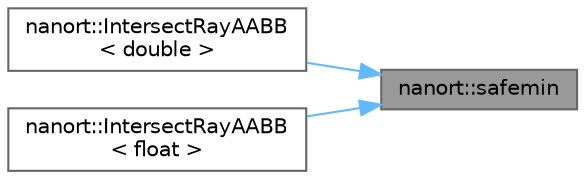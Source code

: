 digraph "nanort::safemin"
{
 // LATEX_PDF_SIZE
  bgcolor="transparent";
  edge [fontname=Helvetica,fontsize=10,labelfontname=Helvetica,labelfontsize=10];
  node [fontname=Helvetica,fontsize=10,shape=box,height=0.2,width=0.4];
  rankdir="RL";
  Node1 [label="nanort::safemin",height=0.2,width=0.4,color="gray40", fillcolor="grey60", style="filled", fontcolor="black",tooltip=" "];
  Node1 -> Node2 [dir="back",color="steelblue1",style="solid"];
  Node2 [label="nanort::IntersectRayAABB\l\< double \>",height=0.2,width=0.4,color="grey40", fillcolor="white", style="filled",URL="$a00474.html#aa2274a88d11a6a83ac928c1d59be8748",tooltip=" "];
  Node1 -> Node3 [dir="back",color="steelblue1",style="solid"];
  Node3 [label="nanort::IntersectRayAABB\l\< float \>",height=0.2,width=0.4,color="grey40", fillcolor="white", style="filled",URL="$a00474.html#abb906c21cbf94086beb735d63383a20e",tooltip=" "];
}
